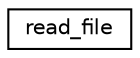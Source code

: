 digraph "Graphical Class Hierarchy"
{
  edge [fontname="Helvetica",fontsize="10",labelfontname="Helvetica",labelfontsize="10"];
  node [fontname="Helvetica",fontsize="10",shape=record];
  rankdir="LR";
  Node1 [label="read_file",height=0.2,width=0.4,color="black", fillcolor="white", style="filled",URL="$classread__file.html"];
}
